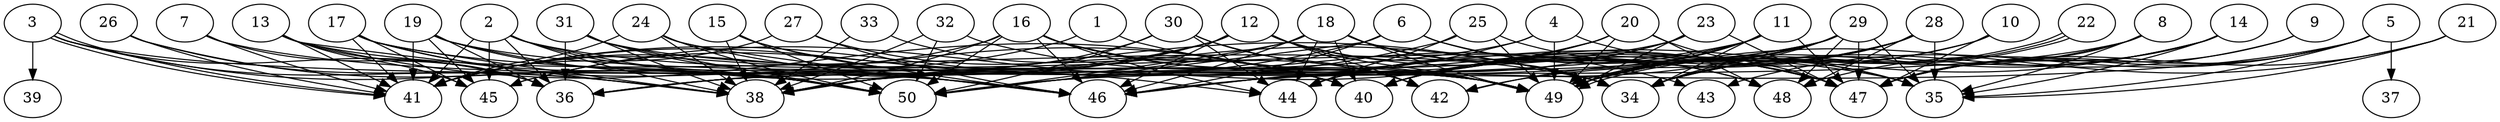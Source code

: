 // DAG automatically generated by daggen at Thu Oct  3 14:07:57 2019
// ./daggen --dot -n 50 --ccr 0.5 --fat 0.9 --regular 0.7 --density 0.6 --mindata 5242880 --maxdata 52428800 
digraph G {
  1 [size="89358336", alpha="0.18", expect_size="44679168"] 
  1 -> 41 [size ="44679168"]
  1 -> 47 [size ="44679168"]
  2 [size="37574656", alpha="0.17", expect_size="18787328"] 
  2 -> 34 [size ="18787328"]
  2 -> 35 [size ="18787328"]
  2 -> 36 [size ="18787328"]
  2 -> 38 [size ="18787328"]
  2 -> 41 [size ="18787328"]
  2 -> 45 [size ="18787328"]
  2 -> 50 [size ="18787328"]
  3 [size="98887680", alpha="0.15", expect_size="49443840"] 
  3 -> 36 [size ="49443840"]
  3 -> 38 [size ="49443840"]
  3 -> 39 [size ="49443840"]
  3 -> 41 [size ="49443840"]
  3 -> 41 [size ="49443840"]
  3 -> 46 [size ="49443840"]
  3 -> 50 [size ="49443840"]
  4 [size="17401856", alpha="0.04", expect_size="8700928"] 
  4 -> 35 [size ="8700928"]
  4 -> 36 [size ="8700928"]
  4 -> 49 [size ="8700928"]
  4 -> 50 [size ="8700928"]
  5 [size="74919936", alpha="0.05", expect_size="37459968"] 
  5 -> 35 [size ="37459968"]
  5 -> 37 [size ="37459968"]
  5 -> 43 [size ="37459968"]
  5 -> 47 [size ="37459968"]
  5 -> 48 [size ="37459968"]
  5 -> 50 [size ="37459968"]
  6 [size="27502592", alpha="0.19", expect_size="13751296"] 
  6 -> 35 [size ="13751296"]
  6 -> 41 [size ="13751296"]
  6 -> 46 [size ="13751296"]
  6 -> 48 [size ="13751296"]
  6 -> 50 [size ="13751296"]
  7 [size="42864640", alpha="0.09", expect_size="21432320"] 
  7 -> 36 [size ="21432320"]
  7 -> 41 [size ="21432320"]
  7 -> 49 [size ="21432320"]
  8 [size="92964864", alpha="0.08", expect_size="46482432"] 
  8 -> 35 [size ="46482432"]
  8 -> 46 [size ="46482432"]
  8 -> 47 [size ="46482432"]
  8 -> 49 [size ="46482432"]
  9 [size="41588736", alpha="0.18", expect_size="20794368"] 
  9 -> 34 [size ="20794368"]
  9 -> 47 [size ="20794368"]
  10 [size="95232000", alpha="0.09", expect_size="47616000"] 
  10 -> 40 [size ="47616000"]
  10 -> 47 [size ="47616000"]
  10 -> 49 [size ="47616000"]
  11 [size="40904704", alpha="0.10", expect_size="20452352"] 
  11 -> 34 [size ="20452352"]
  11 -> 36 [size ="20452352"]
  11 -> 42 [size ="20452352"]
  11 -> 44 [size ="20452352"]
  11 -> 47 [size ="20452352"]
  11 -> 49 [size ="20452352"]
  12 [size="31547392", alpha="0.11", expect_size="15773696"] 
  12 -> 34 [size ="15773696"]
  12 -> 36 [size ="15773696"]
  12 -> 38 [size ="15773696"]
  12 -> 42 [size ="15773696"]
  12 -> 45 [size ="15773696"]
  12 -> 46 [size ="15773696"]
  12 -> 47 [size ="15773696"]
  12 -> 49 [size ="15773696"]
  13 [size="16048128", alpha="0.16", expect_size="8024064"] 
  13 -> 34 [size ="8024064"]
  13 -> 36 [size ="8024064"]
  13 -> 38 [size ="8024064"]
  13 -> 40 [size ="8024064"]
  13 -> 41 [size ="8024064"]
  13 -> 45 [size ="8024064"]
  14 [size="84838400", alpha="0.09", expect_size="42419200"] 
  14 -> 34 [size ="42419200"]
  14 -> 35 [size ="42419200"]
  14 -> 40 [size ="42419200"]
  14 -> 47 [size ="42419200"]
  14 -> 49 [size ="42419200"]
  15 [size="102545408", alpha="0.18", expect_size="51272704"] 
  15 -> 38 [size ="51272704"]
  15 -> 44 [size ="51272704"]
  15 -> 46 [size ="51272704"]
  15 -> 50 [size ="51272704"]
  16 [size="33880064", alpha="0.14", expect_size="16940032"] 
  16 -> 38 [size ="16940032"]
  16 -> 41 [size ="16940032"]
  16 -> 42 [size ="16940032"]
  16 -> 44 [size ="16940032"]
  16 -> 46 [size ="16940032"]
  16 -> 47 [size ="16940032"]
  16 -> 49 [size ="16940032"]
  16 -> 50 [size ="16940032"]
  17 [size="28413952", alpha="0.19", expect_size="14206976"] 
  17 -> 38 [size ="14206976"]
  17 -> 41 [size ="14206976"]
  17 -> 45 [size ="14206976"]
  17 -> 46 [size ="14206976"]
  17 -> 49 [size ="14206976"]
  17 -> 50 [size ="14206976"]
  18 [size="73050112", alpha="0.05", expect_size="36525056"] 
  18 -> 34 [size ="36525056"]
  18 -> 40 [size ="36525056"]
  18 -> 41 [size ="36525056"]
  18 -> 44 [size ="36525056"]
  18 -> 46 [size ="36525056"]
  18 -> 48 [size ="36525056"]
  18 -> 49 [size ="36525056"]
  18 -> 50 [size ="36525056"]
  19 [size="16246784", alpha="0.09", expect_size="8123392"] 
  19 -> 36 [size ="8123392"]
  19 -> 40 [size ="8123392"]
  19 -> 41 [size ="8123392"]
  19 -> 45 [size ="8123392"]
  19 -> 49 [size ="8123392"]
  19 -> 50 [size ="8123392"]
  20 [size="102850560", alpha="0.20", expect_size="51425280"] 
  20 -> 38 [size ="51425280"]
  20 -> 46 [size ="51425280"]
  20 -> 47 [size ="51425280"]
  20 -> 48 [size ="51425280"]
  20 -> 49 [size ="51425280"]
  20 -> 50 [size ="51425280"]
  21 [size="49756160", alpha="0.07", expect_size="24878080"] 
  21 -> 35 [size ="24878080"]
  21 -> 47 [size ="24878080"]
  21 -> 49 [size ="24878080"]
  22 [size="94605312", alpha="0.19", expect_size="47302656"] 
  22 -> 34 [size ="47302656"]
  22 -> 49 [size ="47302656"]
  22 -> 49 [size ="47302656"]
  23 [size="54075392", alpha="0.11", expect_size="27037696"] 
  23 -> 38 [size ="27037696"]
  23 -> 40 [size ="27037696"]
  23 -> 46 [size ="27037696"]
  23 -> 47 [size ="27037696"]
  23 -> 49 [size ="27037696"]
  24 [size="33421312", alpha="0.04", expect_size="16710656"] 
  24 -> 34 [size ="16710656"]
  24 -> 38 [size ="16710656"]
  24 -> 41 [size ="16710656"]
  24 -> 46 [size ="16710656"]
  24 -> 50 [size ="16710656"]
  25 [size="76920832", alpha="0.10", expect_size="38460416"] 
  25 -> 44 [size ="38460416"]
  25 -> 45 [size ="38460416"]
  25 -> 47 [size ="38460416"]
  25 -> 49 [size ="38460416"]
  26 [size="65835008", alpha="0.01", expect_size="32917504"] 
  26 -> 38 [size ="32917504"]
  26 -> 41 [size ="32917504"]
  26 -> 50 [size ="32917504"]
  27 [size="39714816", alpha="0.18", expect_size="19857408"] 
  27 -> 40 [size ="19857408"]
  27 -> 41 [size ="19857408"]
  27 -> 46 [size ="19857408"]
  28 [size="33554432", alpha="0.12", expect_size="16777216"] 
  28 -> 34 [size ="16777216"]
  28 -> 35 [size ="16777216"]
  28 -> 40 [size ="16777216"]
  28 -> 42 [size ="16777216"]
  28 -> 44 [size ="16777216"]
  28 -> 48 [size ="16777216"]
  29 [size="56942592", alpha="0.13", expect_size="28471296"] 
  29 -> 34 [size ="28471296"]
  29 -> 35 [size ="28471296"]
  29 -> 36 [size ="28471296"]
  29 -> 38 [size ="28471296"]
  29 -> 40 [size ="28471296"]
  29 -> 46 [size ="28471296"]
  29 -> 47 [size ="28471296"]
  29 -> 48 [size ="28471296"]
  29 -> 49 [size ="28471296"]
  30 [size="101462016", alpha="0.12", expect_size="50731008"] 
  30 -> 38 [size ="50731008"]
  30 -> 42 [size ="50731008"]
  30 -> 44 [size ="50731008"]
  30 -> 49 [size ="50731008"]
  30 -> 50 [size ="50731008"]
  31 [size="100061184", alpha="0.18", expect_size="50030592"] 
  31 -> 36 [size ="50030592"]
  31 -> 38 [size ="50030592"]
  31 -> 46 [size ="50030592"]
  31 -> 49 [size ="50030592"]
  31 -> 50 [size ="50030592"]
  32 [size="37242880", alpha="0.08", expect_size="18621440"] 
  32 -> 38 [size ="18621440"]
  32 -> 43 [size ="18621440"]
  32 -> 50 [size ="18621440"]
  33 [size="34469888", alpha="0.19", expect_size="17234944"] 
  33 -> 38 [size ="17234944"]
  33 -> 40 [size ="17234944"]
  34 [size="85774336", alpha="0.06", expect_size="42887168"] 
  35 [size="103702528", alpha="0.12", expect_size="51851264"] 
  36 [size="58314752", alpha="0.04", expect_size="29157376"] 
  37 [size="61001728", alpha="0.19", expect_size="30500864"] 
  38 [size="49772544", alpha="0.07", expect_size="24886272"] 
  39 [size="12734464", alpha="0.17", expect_size="6367232"] 
  40 [size="75364352", alpha="0.06", expect_size="37682176"] 
  41 [size="39292928", alpha="0.04", expect_size="19646464"] 
  42 [size="29313024", alpha="0.19", expect_size="14656512"] 
  43 [size="66484224", alpha="0.04", expect_size="33242112"] 
  44 [size="61999104", alpha="0.14", expect_size="30999552"] 
  45 [size="90212352", alpha="0.17", expect_size="45106176"] 
  46 [size="54439936", alpha="0.12", expect_size="27219968"] 
  47 [size="72448000", alpha="0.14", expect_size="36224000"] 
  48 [size="67794944", alpha="0.00", expect_size="33897472"] 
  49 [size="103047168", alpha="0.17", expect_size="51523584"] 
  50 [size="89591808", alpha="0.12", expect_size="44795904"] 
}
